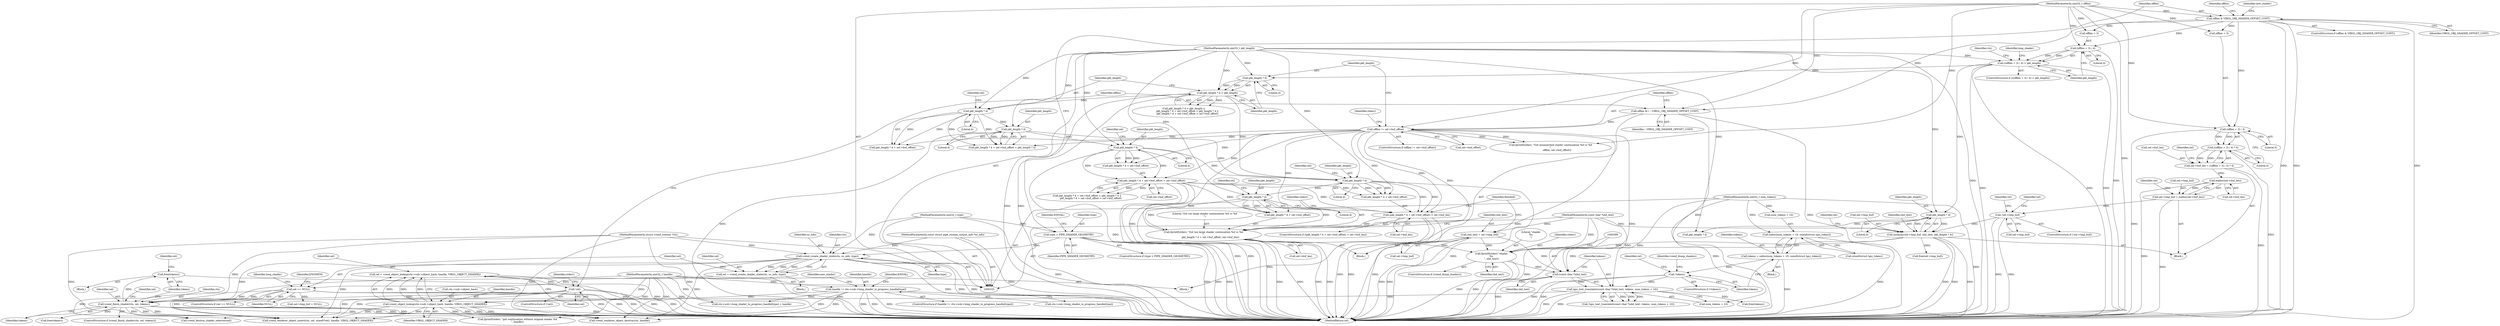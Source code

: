 digraph "0_virglrenderer_93761787b29f37fa627dea9082cdfc1a1ec608d6@API" {
"1000418" [label="(Call,free(tokens))"];
"1000413" [label="(Call,vrend_finish_shader(ctx, sel, tokens))"];
"1000188" [label="(Call,vrend_create_shader_state(ctx, so_info, type))"];
"1000104" [label="(MethodParameterIn,struct vrend_context *ctx)"];
"1000106" [label="(MethodParameterIn,const struct pipe_stream_output_info *so_info)"];
"1000132" [label="(Call,type > PIPE_SHADER_GEOMETRY)"];
"1000110" [label="(MethodParameterIn,uint32_t type)"];
"1000193" [label="(Call,sel == NULL)"];
"1000186" [label="(Call,sel = vrend_create_shader_state(ctx, so_info, type))"];
"1000271" [label="(Call,!sel)"];
"1000260" [label="(Call,sel = vrend_object_lookup(ctx->sub->object_hash, handle, VIRGL_OBJECT_SHADER))"];
"1000262" [label="(Call,vrend_object_lookup(ctx->sub->object_hash, handle, VIRGL_OBJECT_SHADER))"];
"1000172" [label="(Call,handle != ctx->sub->long_shader_in_progress_handle[type])"];
"1000105" [label="(MethodParameterIn,uint32_t handle)"];
"1000397" [label="(Call,tgsi_text_translate((const char *)shd_text, tokens, num_tokens + 10))"];
"1000398" [label="(Call,(const char *)shd_text)"];
"1000364" [label="(Call,shd_text = sel->tmp_buf)"];
"1000107" [label="(MethodParameterIn,const char *shd_text)"];
"1000391" [label="(Call,fprintf(stderr,\"shader\n%s\n\", shd_text))"];
"1000351" [label="(Call,fprintf(stderr, \"Got too large shader continuation %d vs %d\n\",\n                  pkt_length * 4 + sel->buf_offset, sel->buf_len))"];
"1000355" [label="(Call,pkt_length * 4)"];
"1000341" [label="(Call,pkt_length * 4)"];
"1000305" [label="(Call,pkt_length * 4 < pkt_length)"];
"1000306" [label="(Call,pkt_length * 4)"];
"1000146" [label="(Call,((offlen + 3) / 4) > pkt_length)"];
"1000147" [label="(Call,(offlen + 3) / 4)"];
"1000138" [label="(Call,offlen & VIRGL_OBJ_SHADER_OFFSET_CONT)"];
"1000108" [label="(MethodParameterIn,uint32_t offlen)"];
"1000111" [label="(MethodParameterIn,uint32_t pkt_length)"];
"1000324" [label="(Call,pkt_length * 4)"];
"1000319" [label="(Call,pkt_length * 4)"];
"1000313" [label="(Call,pkt_length * 4)"];
"1000322" [label="(Call,pkt_length * 4 + sel->buf_offset < sel->buf_offset)"];
"1000286" [label="(Call,offlen != sel->buf_offset)"];
"1000282" [label="(Call,offlen &= ~VIRGL_OBJ_SHADER_OFFSET_CONT)"];
"1000339" [label="(Call,(pkt_length * 4 + sel->buf_offset) > sel->buf_len)"];
"1000230" [label="(Call,memcpy(sel->tmp_buf, shd_text, pkt_length * 4))"];
"1000221" [label="(Call,!sel->tmp_buf)"];
"1000212" [label="(Call,sel->tmp_buf = malloc(sel->buf_len))"];
"1000216" [label="(Call,malloc(sel->buf_len))"];
"1000201" [label="(Call,sel->buf_len = ((offlen + 3) / 4) * 4)"];
"1000205" [label="(Call,((offlen + 3) / 4) * 4)"];
"1000206" [label="(Call,(offlen + 3) / 4)"];
"1000235" [label="(Call,pkt_length * 4)"];
"1000382" [label="(Call,!tokens)"];
"1000373" [label="(Call,tokens = calloc(num_tokens + 10, sizeof(struct tgsi_token)))"];
"1000375" [label="(Call,calloc(num_tokens + 10, sizeof(struct tgsi_token)))"];
"1000109" [label="(MethodParameterIn,uint32_t num_tokens)"];
"1000412" [label="(ControlStructure,if (vrend_finish_shader(ctx, sel, tokens)))"];
"1000188" [label="(Call,vrend_create_shader_state(ctx, so_info, type))"];
"1000131" [label="(ControlStructure,if (type > PIPE_SHADER_GEOMETRY))"];
"1000343" [label="(Literal,4)"];
"1000347" [label="(Call,sel->buf_len)"];
"1000390" [label="(Identifier,vrend_dump_shaders)"];
"1000326" [label="(Literal,4)"];
"1000323" [label="(Call,pkt_length * 4 + sel->buf_offset)"];
"1000419" [label="(Identifier,tokens)"];
"1000194" [label="(Identifier,sel)"];
"1000414" [label="(Identifier,ctx)"];
"1000413" [label="(Call,vrend_finish_shader(ctx, sel, tokens))"];
"1000145" [label="(ControlStructure,if (((offlen + 3) / 4) > pkt_length))"];
"1000311" [label="(Call,pkt_length * 4 + sel->buf_offset < pkt_length * 4)"];
"1000338" [label="(ControlStructure,if ((pkt_length * 4 + sel->buf_offset) > sel->buf_len))"];
"1000206" [label="(Call,(offlen + 3) / 4)"];
"1000435" [label="(Call,free(tokens))"];
"1000189" [label="(Identifier,ctx)"];
"1000417" [label="(Block,)"];
"1000357" [label="(Literal,4)"];
"1000240" [label="(Identifier,sel)"];
"1000223" [label="(Identifier,sel)"];
"1000354" [label="(Call,pkt_length * 4 + sel->buf_offset)"];
"1000138" [label="(Call,offlen & VIRGL_OBJ_SHADER_OFFSET_CONT)"];
"1000310" [label="(Call,pkt_length * 4 + sel->buf_offset < pkt_length * 4 ||\n          pkt_length * 4 + sel->buf_offset < sel->buf_offset)"];
"1000271" [label="(Call,!sel)"];
"1000351" [label="(Call,fprintf(stderr, \"Got too large shader continuation %d vs %d\n\",\n                  pkt_length * 4 + sel->buf_offset, sel->buf_len))"];
"1000309" [label="(Identifier,pkt_length)"];
"1000105" [label="(MethodParameterIn,uint32_t handle)"];
"1000286" [label="(Call,offlen != sel->buf_offset)"];
"1000221" [label="(Call,!sel->tmp_buf)"];
"1000222" [label="(Call,sel->tmp_buf)"];
"1000345" [label="(Identifier,sel)"];
"1000268" [label="(Identifier,handle)"];
"1000383" [label="(Identifier,tokens)"];
"1000231" [label="(Call,sel->tmp_buf)"];
"1000305" [label="(Call,pkt_length * 4 < pkt_length)"];
"1000146" [label="(Call,((offlen + 3) / 4) > pkt_length)"];
"1000400" [label="(Identifier,shd_text)"];
"1000353" [label="(Literal,\"Got too large shader continuation %d vs %d\n\")"];
"1000182" [label="(Identifier,EINVAL)"];
"1000109" [label="(MethodParameterIn,uint32_t num_tokens)"];
"1000393" [label="(Literal,\"shader\n%s\n\")"];
"1000339" [label="(Call,(pkt_length * 4 + sel->buf_offset) > sel->buf_len)"];
"1000111" [label="(MethodParameterIn,uint32_t pkt_length)"];
"1000217" [label="(Call,sel->buf_len)"];
"1000430" [label="(Call,sel->tmp_buf = NULL)"];
"1000370" [label="(Identifier,finished)"];
"1000314" [label="(Identifier,pkt_length)"];
"1000184" [label="(Identifier,new_shader)"];
"1000205" [label="(Call,((offlen + 3) / 4) * 4)"];
"1000330" [label="(Call,sel->buf_offset)"];
"1000211" [label="(Literal,4)"];
"1000391" [label="(Call,fprintf(stderr,\"shader\n%s\n\", shd_text))"];
"1000187" [label="(Identifier,sel)"];
"1000142" [label="(Identifier,new_shader)"];
"1000397" [label="(Call,tgsi_text_translate((const char *)shd_text, tokens, num_tokens + 10))"];
"1000355" [label="(Call,pkt_length * 4)"];
"1000213" [label="(Call,sel->tmp_buf)"];
"1000306" [label="(Call,pkt_length * 4)"];
"1000192" [label="(ControlStructure,if (sel == NULL))"];
"1000214" [label="(Identifier,sel)"];
"1000328" [label="(Identifier,sel)"];
"1000283" [label="(Identifier,offlen)"];
"1000382" [label="(Call,!tokens)"];
"1000307" [label="(Identifier,pkt_length)"];
"1000232" [label="(Identifier,sel)"];
"1000389" [label="(ControlStructure,if (vrend_dump_shaders))"];
"1000242" [label="(Call,pkt_length * 4)"];
"1000230" [label="(Call,memcpy(sel->tmp_buf, shd_text, pkt_length * 4))"];
"1000304" [label="(Call,pkt_length * 4 < pkt_length ||\n          pkt_length * 4 + sel->buf_offset < pkt_length * 4 ||\n          pkt_length * 4 + sel->buf_offset < sel->buf_offset)"];
"1000195" [label="(Identifier,NULL)"];
"1000137" [label="(ControlStructure,if (offlen & VIRGL_OBJ_SHADER_OFFSET_CONT))"];
"1000207" [label="(Call,offlen + 3)"];
"1000317" [label="(Identifier,sel)"];
"1000364" [label="(Call,shd_text = sel->tmp_buf)"];
"1000292" [label="(Call,fprintf(stderr, \"Got mismatched shader continuation %d vs %d\n\",\n                 offlen, sel->buf_offset))"];
"1000262" [label="(Call,vrend_object_lookup(ctx->sub->object_hash, handle, VIRGL_OBJECT_SHADER))"];
"1000342" [label="(Identifier,pkt_length)"];
"1000110" [label="(MethodParameterIn,uint32_t type)"];
"1000236" [label="(Identifier,pkt_length)"];
"1000149" [label="(Identifier,offlen)"];
"1000398" [label="(Call,(const char *)shd_text)"];
"1000270" [label="(ControlStructure,if (!sel))"];
"1000160" [label="(Identifier,ctx)"];
"1000272" [label="(Identifier,sel)"];
"1000134" [label="(Identifier,PIPE_SHADER_GEOMETRY)"];
"1000132" [label="(Call,type > PIPE_SHADER_GEOMETRY)"];
"1000476" [label="(Call,vrend_renderer_object_destroy(ctx, handle))"];
"1000174" [label="(Call,ctx->sub->long_shader_in_progress_handle[type])"];
"1000235" [label="(Call,pkt_length * 4)"];
"1000375" [label="(Call,calloc(num_tokens + 10, sizeof(struct tgsi_token)))"];
"1000376" [label="(Call,num_tokens + 10)"];
"1000171" [label="(ControlStructure,if (handle != ctx->sub->long_shader_in_progress_handle[type]))"];
"1000133" [label="(Identifier,type)"];
"1000394" [label="(Identifier,shd_text)"];
"1000237" [label="(Literal,4)"];
"1000261" [label="(Identifier,sel)"];
"1000293" [label="(Identifier,stderr)"];
"1000401" [label="(Identifier,tokens)"];
"1000260" [label="(Call,sel = vrend_object_lookup(ctx->sub->object_hash, handle, VIRGL_OBJECT_SHADER))"];
"1000392" [label="(Identifier,stderr)"];
"1000152" [label="(Identifier,pkt_length)"];
"1000201" [label="(Call,sel->buf_len = ((offlen + 3) / 4) * 4)"];
"1000259" [label="(Block,)"];
"1000200" [label="(Block,)"];
"1000415" [label="(Identifier,sel)"];
"1000282" [label="(Call,offlen &= ~VIRGL_OBJ_SHADER_OFFSET_CONT)"];
"1000321" [label="(Literal,4)"];
"1000220" [label="(ControlStructure,if (!sel->tmp_buf))"];
"1000104" [label="(MethodParameterIn,struct vrend_context *ctx)"];
"1000322" [label="(Call,pkt_length * 4 + sel->buf_offset < sel->buf_offset)"];
"1000312" [label="(Call,pkt_length * 4 + sel->buf_offset)"];
"1000173" [label="(Identifier,handle)"];
"1000234" [label="(Identifier,shd_text)"];
"1000140" [label="(Identifier,VIRGL_OBJ_SHADER_OFFSET_CONT)"];
"1000284" [label="(Identifier,~VIRGL_OBJ_SHADER_OFFSET_CONT)"];
"1000148" [label="(Call,offlen + 3)"];
"1000313" [label="(Call,pkt_length * 4)"];
"1000315" [label="(Literal,4)"];
"1000325" [label="(Identifier,pkt_length)"];
"1000416" [label="(Identifier,tokens)"];
"1000191" [label="(Identifier,type)"];
"1000426" [label="(Call,free(sel->tmp_buf))"];
"1000193" [label="(Call,sel == NULL)"];
"1000287" [label="(Identifier,offlen)"];
"1000185" [label="(Block,)"];
"1000324" [label="(Call,pkt_length * 4)"];
"1000216" [label="(Call,malloc(sel->buf_len))"];
"1000308" [label="(Literal,4)"];
"1000263" [label="(Call,ctx->sub->object_hash)"];
"1000451" [label="(Call,vrend_renderer_object_insert(ctx, sel, sizeof(*sel), handle, VIRGL_OBJECT_SHADER))"];
"1000269" [label="(Identifier,VIRGL_OBJECT_SHADER)"];
"1000381" [label="(ControlStructure,if (!tokens))"];
"1000245" [label="(Call,ctx->sub->long_shader_in_progress_handle[type] = handle)"];
"1000386" [label="(Identifier,ret)"];
"1000197" [label="(Identifier,ENOMEM)"];
"1000190" [label="(Identifier,so_info)"];
"1000356" [label="(Identifier,pkt_length)"];
"1000107" [label="(MethodParameterIn,const char *shd_text)"];
"1000374" [label="(Identifier,tokens)"];
"1000406" [label="(Call,free(tokens))"];
"1000473" [label="(Call,vrend_destroy_shader_selector(sel))"];
"1000365" [label="(Identifier,shd_text)"];
"1000373" [label="(Call,tokens = calloc(num_tokens + 10, sizeof(struct tgsi_token)))"];
"1000396" [label="(Call,!tgsi_text_translate((const char *)shd_text, tokens, num_tokens + 10))"];
"1000274" [label="(Call,fprintf(stderr, \"got continuation without original shader %d\n\", handle))"];
"1000428" [label="(Identifier,sel)"];
"1000154" [label="(Identifier,long_shader)"];
"1000418" [label="(Call,free(tokens))"];
"1000210" [label="(Literal,4)"];
"1000481" [label="(MethodReturn,int)"];
"1000421" [label="(Identifier,ret)"];
"1000402" [label="(Call,num_tokens + 10)"];
"1000341" [label="(Call,pkt_length * 4)"];
"1000186" [label="(Call,sel = vrend_create_shader_state(ctx, so_info, type))"];
"1000340" [label="(Call,pkt_length * 4 + sel->buf_offset)"];
"1000172" [label="(Call,handle != ctx->sub->long_shader_in_progress_handle[type])"];
"1000147" [label="(Call,(offlen + 3) / 4)"];
"1000350" [label="(Block,)"];
"1000106" [label="(MethodParameterIn,const struct pipe_stream_output_info *so_info)"];
"1000202" [label="(Call,sel->buf_len)"];
"1000371" [label="(Block,)"];
"1000212" [label="(Call,sel->tmp_buf = malloc(sel->buf_len))"];
"1000151" [label="(Literal,4)"];
"1000139" [label="(Identifier,offlen)"];
"1000199" [label="(Identifier,long_shader)"];
"1000359" [label="(Identifier,sel)"];
"1000108" [label="(MethodParameterIn,uint32_t offlen)"];
"1000227" [label="(Identifier,ret)"];
"1000379" [label="(Call,sizeof(struct tgsi_token))"];
"1000319" [label="(Call,pkt_length * 4)"];
"1000352" [label="(Identifier,stderr)"];
"1000361" [label="(Call,sel->buf_len)"];
"1000275" [label="(Identifier,stderr)"];
"1000366" [label="(Call,sel->tmp_buf)"];
"1000285" [label="(ControlStructure,if (offlen != sel->buf_offset))"];
"1000320" [label="(Identifier,pkt_length)"];
"1000288" [label="(Call,sel->buf_offset)"];
"1000136" [label="(Identifier,EINVAL)"];
"1000418" -> "1000417"  [label="AST: "];
"1000418" -> "1000419"  [label="CFG: "];
"1000419" -> "1000418"  [label="AST: "];
"1000421" -> "1000418"  [label="CFG: "];
"1000418" -> "1000481"  [label="DDG: "];
"1000413" -> "1000418"  [label="DDG: "];
"1000413" -> "1000412"  [label="AST: "];
"1000413" -> "1000416"  [label="CFG: "];
"1000414" -> "1000413"  [label="AST: "];
"1000415" -> "1000413"  [label="AST: "];
"1000416" -> "1000413"  [label="AST: "];
"1000419" -> "1000413"  [label="CFG: "];
"1000428" -> "1000413"  [label="CFG: "];
"1000413" -> "1000481"  [label="DDG: "];
"1000413" -> "1000481"  [label="DDG: "];
"1000413" -> "1000481"  [label="DDG: "];
"1000188" -> "1000413"  [label="DDG: "];
"1000104" -> "1000413"  [label="DDG: "];
"1000193" -> "1000413"  [label="DDG: "];
"1000271" -> "1000413"  [label="DDG: "];
"1000397" -> "1000413"  [label="DDG: "];
"1000413" -> "1000435"  [label="DDG: "];
"1000413" -> "1000451"  [label="DDG: "];
"1000413" -> "1000451"  [label="DDG: "];
"1000413" -> "1000473"  [label="DDG: "];
"1000413" -> "1000476"  [label="DDG: "];
"1000188" -> "1000186"  [label="AST: "];
"1000188" -> "1000191"  [label="CFG: "];
"1000189" -> "1000188"  [label="AST: "];
"1000190" -> "1000188"  [label="AST: "];
"1000191" -> "1000188"  [label="AST: "];
"1000186" -> "1000188"  [label="CFG: "];
"1000188" -> "1000481"  [label="DDG: "];
"1000188" -> "1000481"  [label="DDG: "];
"1000188" -> "1000481"  [label="DDG: "];
"1000188" -> "1000186"  [label="DDG: "];
"1000188" -> "1000186"  [label="DDG: "];
"1000188" -> "1000186"  [label="DDG: "];
"1000104" -> "1000188"  [label="DDG: "];
"1000106" -> "1000188"  [label="DDG: "];
"1000132" -> "1000188"  [label="DDG: "];
"1000110" -> "1000188"  [label="DDG: "];
"1000188" -> "1000451"  [label="DDG: "];
"1000188" -> "1000476"  [label="DDG: "];
"1000104" -> "1000103"  [label="AST: "];
"1000104" -> "1000481"  [label="DDG: "];
"1000104" -> "1000451"  [label="DDG: "];
"1000104" -> "1000476"  [label="DDG: "];
"1000106" -> "1000103"  [label="AST: "];
"1000106" -> "1000481"  [label="DDG: "];
"1000132" -> "1000131"  [label="AST: "];
"1000132" -> "1000134"  [label="CFG: "];
"1000133" -> "1000132"  [label="AST: "];
"1000134" -> "1000132"  [label="AST: "];
"1000136" -> "1000132"  [label="CFG: "];
"1000139" -> "1000132"  [label="CFG: "];
"1000132" -> "1000481"  [label="DDG: "];
"1000132" -> "1000481"  [label="DDG: "];
"1000132" -> "1000481"  [label="DDG: "];
"1000110" -> "1000132"  [label="DDG: "];
"1000110" -> "1000103"  [label="AST: "];
"1000110" -> "1000481"  [label="DDG: "];
"1000193" -> "1000192"  [label="AST: "];
"1000193" -> "1000195"  [label="CFG: "];
"1000194" -> "1000193"  [label="AST: "];
"1000195" -> "1000193"  [label="AST: "];
"1000197" -> "1000193"  [label="CFG: "];
"1000199" -> "1000193"  [label="CFG: "];
"1000193" -> "1000481"  [label="DDG: "];
"1000193" -> "1000481"  [label="DDG: "];
"1000193" -> "1000481"  [label="DDG: "];
"1000186" -> "1000193"  [label="DDG: "];
"1000193" -> "1000430"  [label="DDG: "];
"1000193" -> "1000451"  [label="DDG: "];
"1000193" -> "1000473"  [label="DDG: "];
"1000186" -> "1000185"  [label="AST: "];
"1000187" -> "1000186"  [label="AST: "];
"1000194" -> "1000186"  [label="CFG: "];
"1000186" -> "1000481"  [label="DDG: "];
"1000271" -> "1000270"  [label="AST: "];
"1000271" -> "1000272"  [label="CFG: "];
"1000272" -> "1000271"  [label="AST: "];
"1000275" -> "1000271"  [label="CFG: "];
"1000283" -> "1000271"  [label="CFG: "];
"1000271" -> "1000481"  [label="DDG: "];
"1000271" -> "1000481"  [label="DDG: "];
"1000260" -> "1000271"  [label="DDG: "];
"1000271" -> "1000451"  [label="DDG: "];
"1000271" -> "1000473"  [label="DDG: "];
"1000260" -> "1000259"  [label="AST: "];
"1000260" -> "1000262"  [label="CFG: "];
"1000261" -> "1000260"  [label="AST: "];
"1000262" -> "1000260"  [label="AST: "];
"1000272" -> "1000260"  [label="CFG: "];
"1000260" -> "1000481"  [label="DDG: "];
"1000262" -> "1000260"  [label="DDG: "];
"1000262" -> "1000260"  [label="DDG: "];
"1000262" -> "1000260"  [label="DDG: "];
"1000262" -> "1000269"  [label="CFG: "];
"1000263" -> "1000262"  [label="AST: "];
"1000268" -> "1000262"  [label="AST: "];
"1000269" -> "1000262"  [label="AST: "];
"1000262" -> "1000481"  [label="DDG: "];
"1000262" -> "1000481"  [label="DDG: "];
"1000262" -> "1000481"  [label="DDG: "];
"1000172" -> "1000262"  [label="DDG: "];
"1000105" -> "1000262"  [label="DDG: "];
"1000262" -> "1000274"  [label="DDG: "];
"1000262" -> "1000451"  [label="DDG: "];
"1000262" -> "1000451"  [label="DDG: "];
"1000262" -> "1000476"  [label="DDG: "];
"1000172" -> "1000171"  [label="AST: "];
"1000172" -> "1000174"  [label="CFG: "];
"1000173" -> "1000172"  [label="AST: "];
"1000174" -> "1000172"  [label="AST: "];
"1000182" -> "1000172"  [label="CFG: "];
"1000184" -> "1000172"  [label="CFG: "];
"1000172" -> "1000481"  [label="DDG: "];
"1000172" -> "1000481"  [label="DDG: "];
"1000172" -> "1000481"  [label="DDG: "];
"1000105" -> "1000172"  [label="DDG: "];
"1000172" -> "1000245"  [label="DDG: "];
"1000172" -> "1000451"  [label="DDG: "];
"1000172" -> "1000476"  [label="DDG: "];
"1000105" -> "1000103"  [label="AST: "];
"1000105" -> "1000481"  [label="DDG: "];
"1000105" -> "1000245"  [label="DDG: "];
"1000105" -> "1000274"  [label="DDG: "];
"1000105" -> "1000451"  [label="DDG: "];
"1000105" -> "1000476"  [label="DDG: "];
"1000397" -> "1000396"  [label="AST: "];
"1000397" -> "1000402"  [label="CFG: "];
"1000398" -> "1000397"  [label="AST: "];
"1000401" -> "1000397"  [label="AST: "];
"1000402" -> "1000397"  [label="AST: "];
"1000396" -> "1000397"  [label="CFG: "];
"1000397" -> "1000481"  [label="DDG: "];
"1000397" -> "1000481"  [label="DDG: "];
"1000397" -> "1000396"  [label="DDG: "];
"1000397" -> "1000396"  [label="DDG: "];
"1000397" -> "1000396"  [label="DDG: "];
"1000398" -> "1000397"  [label="DDG: "];
"1000382" -> "1000397"  [label="DDG: "];
"1000109" -> "1000397"  [label="DDG: "];
"1000397" -> "1000406"  [label="DDG: "];
"1000398" -> "1000400"  [label="CFG: "];
"1000399" -> "1000398"  [label="AST: "];
"1000400" -> "1000398"  [label="AST: "];
"1000401" -> "1000398"  [label="CFG: "];
"1000398" -> "1000481"  [label="DDG: "];
"1000364" -> "1000398"  [label="DDG: "];
"1000391" -> "1000398"  [label="DDG: "];
"1000230" -> "1000398"  [label="DDG: "];
"1000107" -> "1000398"  [label="DDG: "];
"1000364" -> "1000350"  [label="AST: "];
"1000364" -> "1000366"  [label="CFG: "];
"1000365" -> "1000364"  [label="AST: "];
"1000366" -> "1000364"  [label="AST: "];
"1000370" -> "1000364"  [label="CFG: "];
"1000364" -> "1000481"  [label="DDG: "];
"1000364" -> "1000481"  [label="DDG: "];
"1000107" -> "1000364"  [label="DDG: "];
"1000364" -> "1000391"  [label="DDG: "];
"1000107" -> "1000103"  [label="AST: "];
"1000107" -> "1000481"  [label="DDG: "];
"1000107" -> "1000230"  [label="DDG: "];
"1000107" -> "1000391"  [label="DDG: "];
"1000391" -> "1000389"  [label="AST: "];
"1000391" -> "1000394"  [label="CFG: "];
"1000392" -> "1000391"  [label="AST: "];
"1000393" -> "1000391"  [label="AST: "];
"1000394" -> "1000391"  [label="AST: "];
"1000399" -> "1000391"  [label="CFG: "];
"1000391" -> "1000481"  [label="DDG: "];
"1000391" -> "1000481"  [label="DDG: "];
"1000351" -> "1000391"  [label="DDG: "];
"1000230" -> "1000391"  [label="DDG: "];
"1000351" -> "1000350"  [label="AST: "];
"1000351" -> "1000361"  [label="CFG: "];
"1000352" -> "1000351"  [label="AST: "];
"1000353" -> "1000351"  [label="AST: "];
"1000354" -> "1000351"  [label="AST: "];
"1000361" -> "1000351"  [label="AST: "];
"1000365" -> "1000351"  [label="CFG: "];
"1000351" -> "1000481"  [label="DDG: "];
"1000351" -> "1000481"  [label="DDG: "];
"1000351" -> "1000481"  [label="DDG: "];
"1000351" -> "1000481"  [label="DDG: "];
"1000355" -> "1000351"  [label="DDG: "];
"1000355" -> "1000351"  [label="DDG: "];
"1000322" -> "1000351"  [label="DDG: "];
"1000286" -> "1000351"  [label="DDG: "];
"1000339" -> "1000351"  [label="DDG: "];
"1000355" -> "1000354"  [label="AST: "];
"1000355" -> "1000357"  [label="CFG: "];
"1000356" -> "1000355"  [label="AST: "];
"1000357" -> "1000355"  [label="AST: "];
"1000359" -> "1000355"  [label="CFG: "];
"1000355" -> "1000481"  [label="DDG: "];
"1000355" -> "1000354"  [label="DDG: "];
"1000355" -> "1000354"  [label="DDG: "];
"1000341" -> "1000355"  [label="DDG: "];
"1000111" -> "1000355"  [label="DDG: "];
"1000341" -> "1000340"  [label="AST: "];
"1000341" -> "1000343"  [label="CFG: "];
"1000342" -> "1000341"  [label="AST: "];
"1000343" -> "1000341"  [label="AST: "];
"1000345" -> "1000341"  [label="CFG: "];
"1000341" -> "1000481"  [label="DDG: "];
"1000341" -> "1000339"  [label="DDG: "];
"1000341" -> "1000339"  [label="DDG: "];
"1000341" -> "1000340"  [label="DDG: "];
"1000341" -> "1000340"  [label="DDG: "];
"1000305" -> "1000341"  [label="DDG: "];
"1000324" -> "1000341"  [label="DDG: "];
"1000319" -> "1000341"  [label="DDG: "];
"1000111" -> "1000341"  [label="DDG: "];
"1000305" -> "1000304"  [label="AST: "];
"1000305" -> "1000309"  [label="CFG: "];
"1000306" -> "1000305"  [label="AST: "];
"1000309" -> "1000305"  [label="AST: "];
"1000314" -> "1000305"  [label="CFG: "];
"1000304" -> "1000305"  [label="CFG: "];
"1000305" -> "1000481"  [label="DDG: "];
"1000305" -> "1000481"  [label="DDG: "];
"1000305" -> "1000304"  [label="DDG: "];
"1000305" -> "1000304"  [label="DDG: "];
"1000306" -> "1000305"  [label="DDG: "];
"1000306" -> "1000305"  [label="DDG: "];
"1000111" -> "1000305"  [label="DDG: "];
"1000305" -> "1000313"  [label="DDG: "];
"1000306" -> "1000308"  [label="CFG: "];
"1000307" -> "1000306"  [label="AST: "];
"1000308" -> "1000306"  [label="AST: "];
"1000309" -> "1000306"  [label="CFG: "];
"1000146" -> "1000306"  [label="DDG: "];
"1000111" -> "1000306"  [label="DDG: "];
"1000146" -> "1000145"  [label="AST: "];
"1000146" -> "1000152"  [label="CFG: "];
"1000147" -> "1000146"  [label="AST: "];
"1000152" -> "1000146"  [label="AST: "];
"1000154" -> "1000146"  [label="CFG: "];
"1000160" -> "1000146"  [label="CFG: "];
"1000146" -> "1000481"  [label="DDG: "];
"1000146" -> "1000481"  [label="DDG: "];
"1000146" -> "1000481"  [label="DDG: "];
"1000147" -> "1000146"  [label="DDG: "];
"1000147" -> "1000146"  [label="DDG: "];
"1000111" -> "1000146"  [label="DDG: "];
"1000146" -> "1000235"  [label="DDG: "];
"1000147" -> "1000151"  [label="CFG: "];
"1000148" -> "1000147"  [label="AST: "];
"1000151" -> "1000147"  [label="AST: "];
"1000152" -> "1000147"  [label="CFG: "];
"1000147" -> "1000481"  [label="DDG: "];
"1000138" -> "1000147"  [label="DDG: "];
"1000108" -> "1000147"  [label="DDG: "];
"1000138" -> "1000137"  [label="AST: "];
"1000138" -> "1000140"  [label="CFG: "];
"1000139" -> "1000138"  [label="AST: "];
"1000140" -> "1000138"  [label="AST: "];
"1000142" -> "1000138"  [label="CFG: "];
"1000149" -> "1000138"  [label="CFG: "];
"1000138" -> "1000481"  [label="DDG: "];
"1000138" -> "1000481"  [label="DDG: "];
"1000138" -> "1000481"  [label="DDG: "];
"1000108" -> "1000138"  [label="DDG: "];
"1000138" -> "1000148"  [label="DDG: "];
"1000138" -> "1000206"  [label="DDG: "];
"1000138" -> "1000207"  [label="DDG: "];
"1000138" -> "1000282"  [label="DDG: "];
"1000108" -> "1000103"  [label="AST: "];
"1000108" -> "1000481"  [label="DDG: "];
"1000108" -> "1000148"  [label="DDG: "];
"1000108" -> "1000206"  [label="DDG: "];
"1000108" -> "1000207"  [label="DDG: "];
"1000108" -> "1000282"  [label="DDG: "];
"1000108" -> "1000286"  [label="DDG: "];
"1000108" -> "1000292"  [label="DDG: "];
"1000111" -> "1000103"  [label="AST: "];
"1000111" -> "1000481"  [label="DDG: "];
"1000111" -> "1000235"  [label="DDG: "];
"1000111" -> "1000242"  [label="DDG: "];
"1000111" -> "1000313"  [label="DDG: "];
"1000111" -> "1000319"  [label="DDG: "];
"1000111" -> "1000324"  [label="DDG: "];
"1000324" -> "1000323"  [label="AST: "];
"1000324" -> "1000326"  [label="CFG: "];
"1000325" -> "1000324"  [label="AST: "];
"1000326" -> "1000324"  [label="AST: "];
"1000328" -> "1000324"  [label="CFG: "];
"1000324" -> "1000481"  [label="DDG: "];
"1000324" -> "1000322"  [label="DDG: "];
"1000324" -> "1000322"  [label="DDG: "];
"1000324" -> "1000323"  [label="DDG: "];
"1000324" -> "1000323"  [label="DDG: "];
"1000319" -> "1000324"  [label="DDG: "];
"1000319" -> "1000311"  [label="AST: "];
"1000319" -> "1000321"  [label="CFG: "];
"1000320" -> "1000319"  [label="AST: "];
"1000321" -> "1000319"  [label="AST: "];
"1000311" -> "1000319"  [label="CFG: "];
"1000319" -> "1000481"  [label="DDG: "];
"1000319" -> "1000311"  [label="DDG: "];
"1000319" -> "1000311"  [label="DDG: "];
"1000313" -> "1000319"  [label="DDG: "];
"1000313" -> "1000312"  [label="AST: "];
"1000313" -> "1000315"  [label="CFG: "];
"1000314" -> "1000313"  [label="AST: "];
"1000315" -> "1000313"  [label="AST: "];
"1000317" -> "1000313"  [label="CFG: "];
"1000313" -> "1000311"  [label="DDG: "];
"1000313" -> "1000311"  [label="DDG: "];
"1000313" -> "1000312"  [label="DDG: "];
"1000313" -> "1000312"  [label="DDG: "];
"1000322" -> "1000310"  [label="AST: "];
"1000322" -> "1000330"  [label="CFG: "];
"1000323" -> "1000322"  [label="AST: "];
"1000330" -> "1000322"  [label="AST: "];
"1000310" -> "1000322"  [label="CFG: "];
"1000322" -> "1000481"  [label="DDG: "];
"1000322" -> "1000481"  [label="DDG: "];
"1000322" -> "1000310"  [label="DDG: "];
"1000322" -> "1000310"  [label="DDG: "];
"1000286" -> "1000322"  [label="DDG: "];
"1000322" -> "1000339"  [label="DDG: "];
"1000322" -> "1000340"  [label="DDG: "];
"1000322" -> "1000354"  [label="DDG: "];
"1000286" -> "1000285"  [label="AST: "];
"1000286" -> "1000288"  [label="CFG: "];
"1000287" -> "1000286"  [label="AST: "];
"1000288" -> "1000286"  [label="AST: "];
"1000293" -> "1000286"  [label="CFG: "];
"1000307" -> "1000286"  [label="CFG: "];
"1000286" -> "1000481"  [label="DDG: "];
"1000286" -> "1000481"  [label="DDG: "];
"1000286" -> "1000481"  [label="DDG: "];
"1000282" -> "1000286"  [label="DDG: "];
"1000286" -> "1000292"  [label="DDG: "];
"1000286" -> "1000292"  [label="DDG: "];
"1000286" -> "1000311"  [label="DDG: "];
"1000286" -> "1000312"  [label="DDG: "];
"1000286" -> "1000323"  [label="DDG: "];
"1000286" -> "1000339"  [label="DDG: "];
"1000286" -> "1000340"  [label="DDG: "];
"1000286" -> "1000354"  [label="DDG: "];
"1000282" -> "1000259"  [label="AST: "];
"1000282" -> "1000284"  [label="CFG: "];
"1000283" -> "1000282"  [label="AST: "];
"1000284" -> "1000282"  [label="AST: "];
"1000287" -> "1000282"  [label="CFG: "];
"1000282" -> "1000481"  [label="DDG: "];
"1000282" -> "1000481"  [label="DDG: "];
"1000339" -> "1000338"  [label="AST: "];
"1000339" -> "1000347"  [label="CFG: "];
"1000340" -> "1000339"  [label="AST: "];
"1000347" -> "1000339"  [label="AST: "];
"1000352" -> "1000339"  [label="CFG: "];
"1000370" -> "1000339"  [label="CFG: "];
"1000339" -> "1000481"  [label="DDG: "];
"1000339" -> "1000481"  [label="DDG: "];
"1000339" -> "1000481"  [label="DDG: "];
"1000230" -> "1000200"  [label="AST: "];
"1000230" -> "1000235"  [label="CFG: "];
"1000231" -> "1000230"  [label="AST: "];
"1000234" -> "1000230"  [label="AST: "];
"1000235" -> "1000230"  [label="AST: "];
"1000240" -> "1000230"  [label="CFG: "];
"1000230" -> "1000481"  [label="DDG: "];
"1000230" -> "1000481"  [label="DDG: "];
"1000230" -> "1000481"  [label="DDG: "];
"1000221" -> "1000230"  [label="DDG: "];
"1000235" -> "1000230"  [label="DDG: "];
"1000235" -> "1000230"  [label="DDG: "];
"1000230" -> "1000426"  [label="DDG: "];
"1000221" -> "1000220"  [label="AST: "];
"1000221" -> "1000222"  [label="CFG: "];
"1000222" -> "1000221"  [label="AST: "];
"1000227" -> "1000221"  [label="CFG: "];
"1000232" -> "1000221"  [label="CFG: "];
"1000221" -> "1000481"  [label="DDG: "];
"1000221" -> "1000481"  [label="DDG: "];
"1000212" -> "1000221"  [label="DDG: "];
"1000212" -> "1000200"  [label="AST: "];
"1000212" -> "1000216"  [label="CFG: "];
"1000213" -> "1000212"  [label="AST: "];
"1000216" -> "1000212"  [label="AST: "];
"1000223" -> "1000212"  [label="CFG: "];
"1000212" -> "1000481"  [label="DDG: "];
"1000216" -> "1000212"  [label="DDG: "];
"1000216" -> "1000217"  [label="CFG: "];
"1000217" -> "1000216"  [label="AST: "];
"1000216" -> "1000481"  [label="DDG: "];
"1000201" -> "1000216"  [label="DDG: "];
"1000201" -> "1000200"  [label="AST: "];
"1000201" -> "1000205"  [label="CFG: "];
"1000202" -> "1000201"  [label="AST: "];
"1000205" -> "1000201"  [label="AST: "];
"1000214" -> "1000201"  [label="CFG: "];
"1000201" -> "1000481"  [label="DDG: "];
"1000205" -> "1000201"  [label="DDG: "];
"1000205" -> "1000201"  [label="DDG: "];
"1000205" -> "1000211"  [label="CFG: "];
"1000206" -> "1000205"  [label="AST: "];
"1000211" -> "1000205"  [label="AST: "];
"1000205" -> "1000481"  [label="DDG: "];
"1000206" -> "1000205"  [label="DDG: "];
"1000206" -> "1000205"  [label="DDG: "];
"1000206" -> "1000210"  [label="CFG: "];
"1000207" -> "1000206"  [label="AST: "];
"1000210" -> "1000206"  [label="AST: "];
"1000211" -> "1000206"  [label="CFG: "];
"1000206" -> "1000481"  [label="DDG: "];
"1000235" -> "1000237"  [label="CFG: "];
"1000236" -> "1000235"  [label="AST: "];
"1000237" -> "1000235"  [label="AST: "];
"1000235" -> "1000242"  [label="DDG: "];
"1000382" -> "1000381"  [label="AST: "];
"1000382" -> "1000383"  [label="CFG: "];
"1000383" -> "1000382"  [label="AST: "];
"1000386" -> "1000382"  [label="CFG: "];
"1000390" -> "1000382"  [label="CFG: "];
"1000382" -> "1000481"  [label="DDG: "];
"1000382" -> "1000481"  [label="DDG: "];
"1000373" -> "1000382"  [label="DDG: "];
"1000373" -> "1000371"  [label="AST: "];
"1000373" -> "1000375"  [label="CFG: "];
"1000374" -> "1000373"  [label="AST: "];
"1000375" -> "1000373"  [label="AST: "];
"1000383" -> "1000373"  [label="CFG: "];
"1000373" -> "1000481"  [label="DDG: "];
"1000375" -> "1000373"  [label="DDG: "];
"1000375" -> "1000379"  [label="CFG: "];
"1000376" -> "1000375"  [label="AST: "];
"1000379" -> "1000375"  [label="AST: "];
"1000375" -> "1000481"  [label="DDG: "];
"1000109" -> "1000375"  [label="DDG: "];
"1000109" -> "1000103"  [label="AST: "];
"1000109" -> "1000481"  [label="DDG: "];
"1000109" -> "1000376"  [label="DDG: "];
"1000109" -> "1000402"  [label="DDG: "];
}
